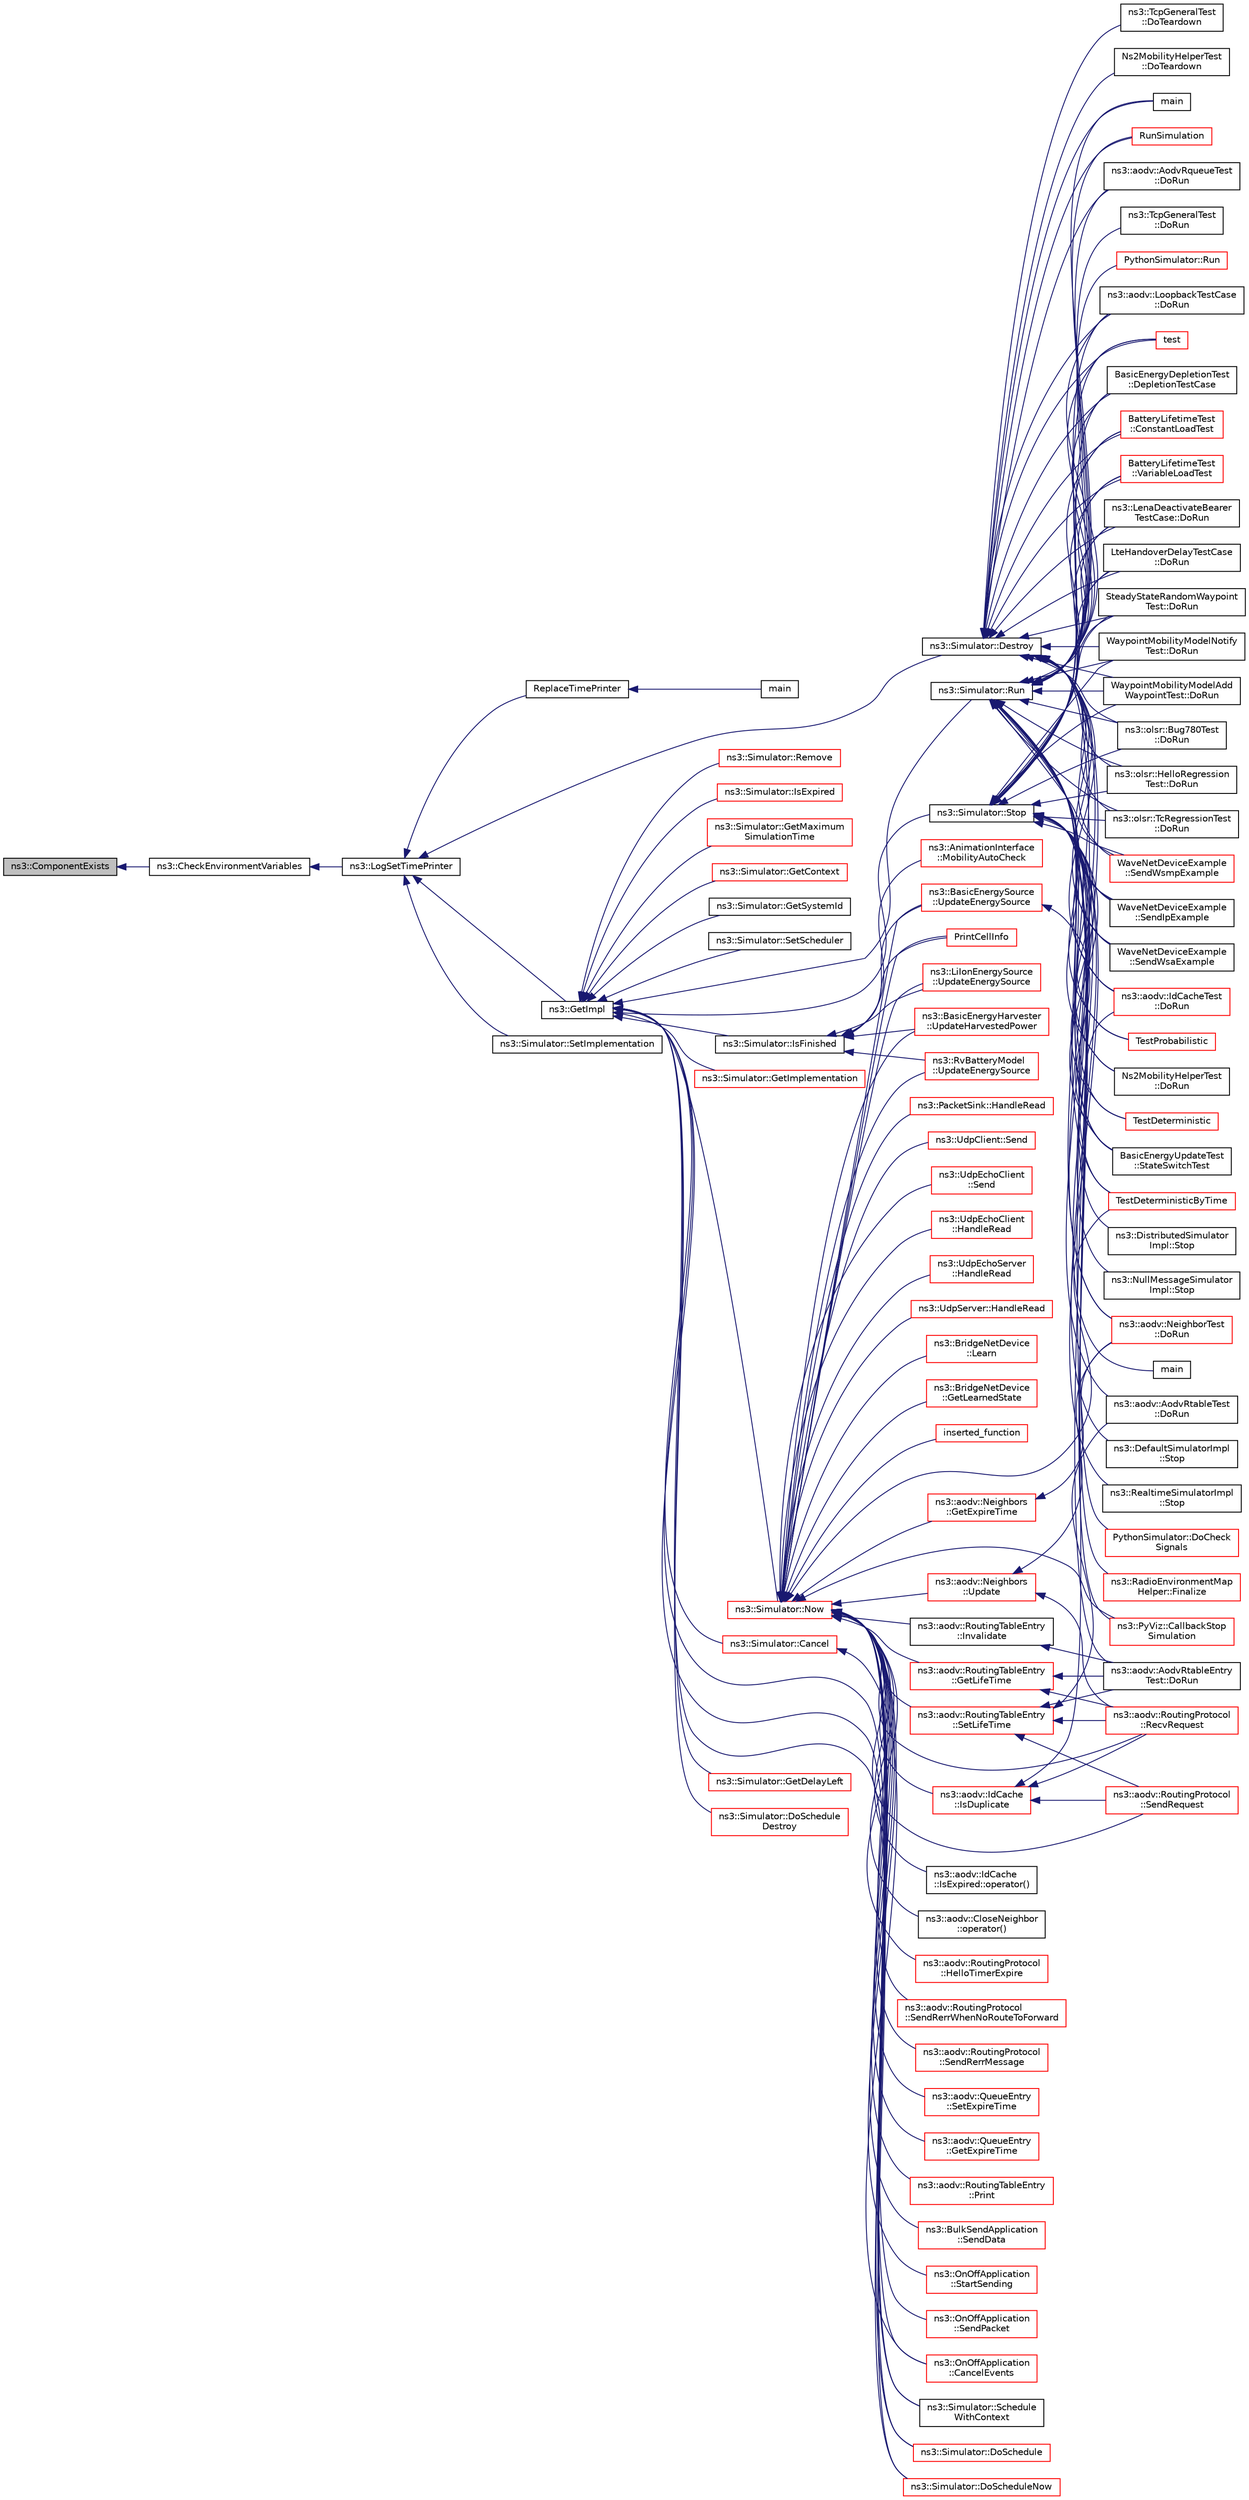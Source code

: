digraph "ns3::ComponentExists"
{
  edge [fontname="Helvetica",fontsize="10",labelfontname="Helvetica",labelfontsize="10"];
  node [fontname="Helvetica",fontsize="10",shape=record];
  rankdir="LR";
  Node1 [label="ns3::ComponentExists",height=0.2,width=0.4,color="black", fillcolor="grey75", style="filled", fontcolor="black"];
  Node1 -> Node2 [dir="back",color="midnightblue",fontsize="10",style="solid"];
  Node2 [label="ns3::CheckEnvironmentVariables",height=0.2,width=0.4,color="black", fillcolor="white", style="filled",URL="$d8/dff/group__logging.html#gacdc0bdeb2d8a90089d4fb09c4b8569ff"];
  Node2 -> Node3 [dir="back",color="midnightblue",fontsize="10",style="solid"];
  Node3 [label="ns3::LogSetTimePrinter",height=0.2,width=0.4,color="black", fillcolor="white", style="filled",URL="$d7/d2e/namespacens3.html#acf6a1749b3febc5a6a5b2b8620138d80"];
  Node3 -> Node4 [dir="back",color="midnightblue",fontsize="10",style="solid"];
  Node4 [label="ReplaceTimePrinter",height=0.2,width=0.4,color="black", fillcolor="white", style="filled",URL="$dd/d8e/sample-log-time-format_8cc.html#a27a66c094f2b03c9ec552bec80ba840b"];
  Node4 -> Node5 [dir="back",color="midnightblue",fontsize="10",style="solid"];
  Node5 [label="main",height=0.2,width=0.4,color="black", fillcolor="white", style="filled",URL="$dd/d8e/sample-log-time-format_8cc.html#a0ddf1224851353fc92bfbff6f499fa97"];
  Node3 -> Node6 [dir="back",color="midnightblue",fontsize="10",style="solid"];
  Node6 [label="ns3::GetImpl",height=0.2,width=0.4,color="black", fillcolor="white", style="filled",URL="$d4/d8b/group__simulator.html#ga42eb4eddad41528d4d99794a3dae3fd0",tooltip="Get the SimulatorImpl singleton. "];
  Node6 -> Node7 [dir="back",color="midnightblue",fontsize="10",style="solid"];
  Node7 [label="ns3::Simulator::SetScheduler",height=0.2,width=0.4,color="black", fillcolor="white", style="filled",URL="$d7/deb/classns3_1_1Simulator.html#a926ae3f3fc64b7ca23460a0bae02acd4",tooltip="Set the scheduler type with an ObjectFactory. "];
  Node6 -> Node8 [dir="back",color="midnightblue",fontsize="10",style="solid"];
  Node8 [label="ns3::Simulator::IsFinished",height=0.2,width=0.4,color="black", fillcolor="white", style="filled",URL="$d7/deb/classns3_1_1Simulator.html#aa8c662d04480705d09b3d65b4dea9d2f"];
  Node8 -> Node9 [dir="back",color="midnightblue",fontsize="10",style="solid"];
  Node9 [label="PrintCellInfo",height=0.2,width=0.4,color="red", fillcolor="white", style="filled",URL="$df/d15/examples_2li-ion-energy-source_8cc.html#a5a233214e03143292862c2a936b073eb"];
  Node8 -> Node10 [dir="back",color="midnightblue",fontsize="10",style="solid"];
  Node10 [label="ns3::LiIonEnergySource\l::UpdateEnergySource",height=0.2,width=0.4,color="red", fillcolor="white", style="filled",URL="$dd/d9d/classns3_1_1LiIonEnergySource.html#a189ac70234f5af2d1b1457ea43bd1b9f"];
  Node8 -> Node11 [dir="back",color="midnightblue",fontsize="10",style="solid"];
  Node11 [label="ns3::BasicEnergyHarvester\l::UpdateHarvestedPower",height=0.2,width=0.4,color="red", fillcolor="white", style="filled",URL="$d5/df9/classns3_1_1BasicEnergyHarvester.html#aa1a0d934e9024f469a6b06b3b960f34e"];
  Node8 -> Node12 [dir="back",color="midnightblue",fontsize="10",style="solid"];
  Node12 [label="ns3::BasicEnergySource\l::UpdateEnergySource",height=0.2,width=0.4,color="red", fillcolor="white", style="filled",URL="$d1/db4/classns3_1_1BasicEnergySource.html#a184cad1de97de7162e18f976d987bdaf"];
  Node12 -> Node13 [dir="back",color="midnightblue",fontsize="10",style="solid"];
  Node13 [label="BasicEnergyUpdateTest\l::StateSwitchTest",height=0.2,width=0.4,color="black", fillcolor="white", style="filled",URL="$d5/de0/classBasicEnergyUpdateTest.html#aebdf7df054db21ed34826ccdf208f6a6"];
  Node8 -> Node14 [dir="back",color="midnightblue",fontsize="10",style="solid"];
  Node14 [label="ns3::RvBatteryModel\l::UpdateEnergySource",height=0.2,width=0.4,color="red", fillcolor="white", style="filled",URL="$db/db8/classns3_1_1RvBatteryModel.html#ac0885eeb1b510ffe52531e7e68039d3e"];
  Node8 -> Node15 [dir="back",color="midnightblue",fontsize="10",style="solid"];
  Node15 [label="ns3::AnimationInterface\l::MobilityAutoCheck",height=0.2,width=0.4,color="red", fillcolor="white", style="filled",URL="$d6/d1a/classns3_1_1AnimationInterface.html#a23e31bf019017e94d49dd139718e93f4",tooltip="Mobility auto check function. "];
  Node6 -> Node16 [dir="back",color="midnightblue",fontsize="10",style="solid"];
  Node16 [label="ns3::Simulator::Run",height=0.2,width=0.4,color="black", fillcolor="white", style="filled",URL="$d7/deb/classns3_1_1Simulator.html#a84be982e6d03b62c3dc3303c75a9b909"];
  Node16 -> Node17 [dir="back",color="midnightblue",fontsize="10",style="solid"];
  Node17 [label="ns3::aodv::IdCacheTest\l::DoRun",height=0.2,width=0.4,color="red", fillcolor="white", style="filled",URL="$d7/d70/classns3_1_1aodv_1_1IdCacheTest.html#af48af2859e1e63cf946df38906f4d7a2",tooltip="Implementation to actually run this TestCase. "];
  Node16 -> Node18 [dir="back",color="midnightblue",fontsize="10",style="solid"];
  Node18 [label="ns3::aodv::NeighborTest\l::DoRun",height=0.2,width=0.4,color="red", fillcolor="white", style="filled",URL="$d0/d15/structns3_1_1aodv_1_1NeighborTest.html#aeb957b7644d6c77f5d0d43d2c160897f",tooltip="Implementation to actually run this TestCase. "];
  Node16 -> Node19 [dir="back",color="midnightblue",fontsize="10",style="solid"];
  Node19 [label="ns3::aodv::AodvRqueueTest\l::DoRun",height=0.2,width=0.4,color="black", fillcolor="white", style="filled",URL="$d3/d00/structns3_1_1aodv_1_1AodvRqueueTest.html#a7ec6b59547d19f9c08f2dcff06eecae3",tooltip="Implementation to actually run this TestCase. "];
  Node16 -> Node20 [dir="back",color="midnightblue",fontsize="10",style="solid"];
  Node20 [label="ns3::aodv::LoopbackTestCase\l::DoRun",height=0.2,width=0.4,color="black", fillcolor="white", style="filled",URL="$d2/d8c/classns3_1_1aodv_1_1LoopbackTestCase.html#aa4ecd46f743a971813870cff58563eab",tooltip="Implementation to actually run this TestCase. "];
  Node16 -> Node21 [dir="back",color="midnightblue",fontsize="10",style="solid"];
  Node21 [label="main",height=0.2,width=0.4,color="black", fillcolor="white", style="filled",URL="$d0/d88/csma-bridge-one-hop_8cc.html#a0ddf1224851353fc92bfbff6f499fa97"];
  Node16 -> Node22 [dir="back",color="midnightblue",fontsize="10",style="solid"];
  Node22 [label="PythonSimulator::Run",height=0.2,width=0.4,color="red", fillcolor="white", style="filled",URL="$d7/d8a/classPythonSimulator.html#ab712f4079b2b054f2ddc2ba57d840c18"];
  Node16 -> Node23 [dir="back",color="midnightblue",fontsize="10",style="solid"];
  Node23 [label="test",height=0.2,width=0.4,color="red", fillcolor="white", style="filled",URL="$d2/def/main-test-sync_8cc.html#a708a4c1a4d0c4acc4c447310dd4db27f"];
  Node16 -> Node13 [dir="back",color="midnightblue",fontsize="10",style="solid"];
  Node16 -> Node24 [dir="back",color="midnightblue",fontsize="10",style="solid"];
  Node24 [label="BasicEnergyDepletionTest\l::DepletionTestCase",height=0.2,width=0.4,color="black", fillcolor="white", style="filled",URL="$d0/d83/classBasicEnergyDepletionTest.html#a933f0ff2e50a5dc64b4312619405a05a"];
  Node16 -> Node25 [dir="back",color="midnightblue",fontsize="10",style="solid"];
  Node25 [label="BatteryLifetimeTest\l::ConstantLoadTest",height=0.2,width=0.4,color="red", fillcolor="white", style="filled",URL="$dd/d15/classBatteryLifetimeTest.html#a5cfb6c588872035454feb525491b1d52"];
  Node16 -> Node26 [dir="back",color="midnightblue",fontsize="10",style="solid"];
  Node26 [label="BatteryLifetimeTest\l::VariableLoadTest",height=0.2,width=0.4,color="red", fillcolor="white", style="filled",URL="$dd/d15/classBatteryLifetimeTest.html#aa6d0fb55387831f97d9834c47abfd669"];
  Node16 -> Node27 [dir="back",color="midnightblue",fontsize="10",style="solid"];
  Node27 [label="RunSimulation",height=0.2,width=0.4,color="red", fillcolor="white", style="filled",URL="$d9/d41/main-simple_8cc.html#aae4a035f2107d100249164fe508bac66"];
  Node16 -> Node28 [dir="back",color="midnightblue",fontsize="10",style="solid"];
  Node28 [label="ns3::TcpGeneralTest\l::DoRun",height=0.2,width=0.4,color="black", fillcolor="white", style="filled",URL="$d2/dfd/classns3_1_1TcpGeneralTest.html#a79f00453e60b95fcf8d22757593f5ed3",tooltip="Execute the tcp test. "];
  Node16 -> Node29 [dir="back",color="midnightblue",fontsize="10",style="solid"];
  Node29 [label="ns3::LenaDeactivateBearer\lTestCase::DoRun",height=0.2,width=0.4,color="black", fillcolor="white", style="filled",URL="$d4/d2f/classns3_1_1LenaDeactivateBearerTestCase.html#a214d777e46f96b701efdfd360871f53f",tooltip="Implementation to actually run this TestCase. "];
  Node16 -> Node30 [dir="back",color="midnightblue",fontsize="10",style="solid"];
  Node30 [label="LteHandoverDelayTestCase\l::DoRun",height=0.2,width=0.4,color="black", fillcolor="white", style="filled",URL="$d8/dde/classLteHandoverDelayTestCase.html#a2e5214b6dd2249de91ba0aa326b8c97d",tooltip="Implementation to actually run this TestCase. "];
  Node16 -> Node31 [dir="back",color="midnightblue",fontsize="10",style="solid"];
  Node31 [label="Ns2MobilityHelperTest\l::DoRun",height=0.2,width=0.4,color="black", fillcolor="white", style="filled",URL="$d8/da7/classNs2MobilityHelperTest.html#aa79cdb96d0a0882645114e6a088e8d60",tooltip="Go. "];
  Node16 -> Node32 [dir="back",color="midnightblue",fontsize="10",style="solid"];
  Node32 [label="SteadyStateRandomWaypoint\lTest::DoRun",height=0.2,width=0.4,color="black", fillcolor="white", style="filled",URL="$db/d67/classSteadyStateRandomWaypointTest.html#a06b559358eab241daa3a937a038729df",tooltip="Implementation to actually run this TestCase. "];
  Node16 -> Node33 [dir="back",color="midnightblue",fontsize="10",style="solid"];
  Node33 [label="WaypointMobilityModelNotify\lTest::DoRun",height=0.2,width=0.4,color="black", fillcolor="white", style="filled",URL="$d6/df3/classWaypointMobilityModelNotifyTest.html#a3806dd9c9361141fade8ce51021e33ff",tooltip="Implementation to actually run this TestCase. "];
  Node16 -> Node34 [dir="back",color="midnightblue",fontsize="10",style="solid"];
  Node34 [label="WaypointMobilityModelAdd\lWaypointTest::DoRun",height=0.2,width=0.4,color="black", fillcolor="white", style="filled",URL="$d7/d3d/classWaypointMobilityModelAddWaypointTest.html#afab2502065d56508a1c71a8c78115c25",tooltip="Implementation to actually run this TestCase. "];
  Node16 -> Node35 [dir="back",color="midnightblue",fontsize="10",style="solid"];
  Node35 [label="ns3::olsr::Bug780Test\l::DoRun",height=0.2,width=0.4,color="black", fillcolor="white", style="filled",URL="$d9/d95/classns3_1_1olsr_1_1Bug780Test.html#aea2f01c8e6af5f1363b67a23ccaaf030",tooltip="Go. "];
  Node16 -> Node36 [dir="back",color="midnightblue",fontsize="10",style="solid"];
  Node36 [label="ns3::olsr::HelloRegression\lTest::DoRun",height=0.2,width=0.4,color="black", fillcolor="white", style="filled",URL="$de/dad/classns3_1_1olsr_1_1HelloRegressionTest.html#a469da2871e46fb6d56da5820f5aa1982",tooltip="Go. "];
  Node16 -> Node37 [dir="back",color="midnightblue",fontsize="10",style="solid"];
  Node37 [label="ns3::olsr::TcRegressionTest\l::DoRun",height=0.2,width=0.4,color="black", fillcolor="white", style="filled",URL="$dd/dcb/classns3_1_1olsr_1_1TcRegressionTest.html#ab3215c11b0586486c641af620fb1bc0b",tooltip="Go. "];
  Node16 -> Node38 [dir="back",color="midnightblue",fontsize="10",style="solid"];
  Node38 [label="TestDeterministic",height=0.2,width=0.4,color="red", fillcolor="white", style="filled",URL="$d3/d63/main-propagation-loss_8cc.html#a4e5137292d7c72e9726190680c642e7d"];
  Node16 -> Node39 [dir="back",color="midnightblue",fontsize="10",style="solid"];
  Node39 [label="TestProbabilistic",height=0.2,width=0.4,color="red", fillcolor="white", style="filled",URL="$d3/d63/main-propagation-loss_8cc.html#a2c280e21b5e273cca8f71b0f167e034f"];
  Node16 -> Node40 [dir="back",color="midnightblue",fontsize="10",style="solid"];
  Node40 [label="TestDeterministicByTime",height=0.2,width=0.4,color="red", fillcolor="white", style="filled",URL="$d3/d63/main-propagation-loss_8cc.html#a093207d9d8a33b2bfc987434a52eeecc"];
  Node16 -> Node41 [dir="back",color="midnightblue",fontsize="10",style="solid"];
  Node41 [label="WaveNetDeviceExample\l::SendWsmpExample",height=0.2,width=0.4,color="red", fillcolor="white", style="filled",URL="$d2/dcc/classWaveNetDeviceExample.html#ad36808acd544ff68268912c9386213fe",tooltip="Send WSMP example function. "];
  Node16 -> Node42 [dir="back",color="midnightblue",fontsize="10",style="solid"];
  Node42 [label="WaveNetDeviceExample\l::SendIpExample",height=0.2,width=0.4,color="black", fillcolor="white", style="filled",URL="$d2/dcc/classWaveNetDeviceExample.html#a97da76e52cd76f5054e8c92cfae01a9e",tooltip="Send IP example function. "];
  Node16 -> Node43 [dir="back",color="midnightblue",fontsize="10",style="solid"];
  Node43 [label="WaveNetDeviceExample\l::SendWsaExample",height=0.2,width=0.4,color="black", fillcolor="white", style="filled",URL="$d2/dcc/classWaveNetDeviceExample.html#ac1725733b797a26cd3655b58adad965e",tooltip="Send WSA example. "];
  Node6 -> Node44 [dir="back",color="midnightblue",fontsize="10",style="solid"];
  Node44 [label="ns3::Simulator::Stop",height=0.2,width=0.4,color="black", fillcolor="white", style="filled",URL="$d7/deb/classns3_1_1Simulator.html#a2335ba5b62e9066e893fecb21b7f6afd"];
  Node44 -> Node20 [dir="back",color="midnightblue",fontsize="10",style="solid"];
  Node44 -> Node45 [dir="back",color="midnightblue",fontsize="10",style="solid"];
  Node45 [label="main",height=0.2,width=0.4,color="black", fillcolor="white", style="filled",URL="$dd/da4/brite-generic-example_8cc.html#a0ddf1224851353fc92bfbff6f499fa97"];
  Node44 -> Node46 [dir="back",color="midnightblue",fontsize="10",style="solid"];
  Node46 [label="PythonSimulator::DoCheck\lSignals",height=0.2,width=0.4,color="red", fillcolor="white", style="filled",URL="$d7/d8a/classPythonSimulator.html#ae490c91afff98be992a5b45ee216ce4a"];
  Node44 -> Node23 [dir="back",color="midnightblue",fontsize="10",style="solid"];
  Node44 -> Node47 [dir="back",color="midnightblue",fontsize="10",style="solid"];
  Node47 [label="ns3::DefaultSimulatorImpl\l::Stop",height=0.2,width=0.4,color="black", fillcolor="white", style="filled",URL="$de/d04/classns3_1_1DefaultSimulatorImpl.html#a2fbb62a5fc30f2bc09fe68a6346eab79"];
  Node44 -> Node48 [dir="back",color="midnightblue",fontsize="10",style="solid"];
  Node48 [label="ns3::RealtimeSimulatorImpl\l::Stop",height=0.2,width=0.4,color="black", fillcolor="white", style="filled",URL="$da/d73/classns3_1_1RealtimeSimulatorImpl.html#a771b84498d01a1be74a21a8058d9481c"];
  Node44 -> Node13 [dir="back",color="midnightblue",fontsize="10",style="solid"];
  Node44 -> Node24 [dir="back",color="midnightblue",fontsize="10",style="solid"];
  Node44 -> Node25 [dir="back",color="midnightblue",fontsize="10",style="solid"];
  Node44 -> Node26 [dir="back",color="midnightblue",fontsize="10",style="solid"];
  Node44 -> Node49 [dir="back",color="midnightblue",fontsize="10",style="solid"];
  Node49 [label="ns3::RadioEnvironmentMap\lHelper::Finalize",height=0.2,width=0.4,color="red", fillcolor="white", style="filled",URL="$de/d0e/classns3_1_1RadioEnvironmentMapHelper.html#a8788344609c6baed271618f06a33f3f9",tooltip="Called when the map generation procedure has been completed. "];
  Node44 -> Node29 [dir="back",color="midnightblue",fontsize="10",style="solid"];
  Node44 -> Node30 [dir="back",color="midnightblue",fontsize="10",style="solid"];
  Node44 -> Node31 [dir="back",color="midnightblue",fontsize="10",style="solid"];
  Node44 -> Node32 [dir="back",color="midnightblue",fontsize="10",style="solid"];
  Node44 -> Node33 [dir="back",color="midnightblue",fontsize="10",style="solid"];
  Node44 -> Node34 [dir="back",color="midnightblue",fontsize="10",style="solid"];
  Node44 -> Node50 [dir="back",color="midnightblue",fontsize="10",style="solid"];
  Node50 [label="ns3::DistributedSimulator\lImpl::Stop",height=0.2,width=0.4,color="black", fillcolor="white", style="filled",URL="$d7/df7/classns3_1_1DistributedSimulatorImpl.html#ac5c3ff4918441cb0671ecd8d5d54d7df"];
  Node44 -> Node51 [dir="back",color="midnightblue",fontsize="10",style="solid"];
  Node51 [label="ns3::NullMessageSimulator\lImpl::Stop",height=0.2,width=0.4,color="black", fillcolor="white", style="filled",URL="$db/dea/classns3_1_1NullMessageSimulatorImpl.html#a1216d19d0217c35d58704f64ae728c13"];
  Node44 -> Node35 [dir="back",color="midnightblue",fontsize="10",style="solid"];
  Node44 -> Node36 [dir="back",color="midnightblue",fontsize="10",style="solid"];
  Node44 -> Node37 [dir="back",color="midnightblue",fontsize="10",style="solid"];
  Node44 -> Node38 [dir="back",color="midnightblue",fontsize="10",style="solid"];
  Node44 -> Node39 [dir="back",color="midnightblue",fontsize="10",style="solid"];
  Node44 -> Node40 [dir="back",color="midnightblue",fontsize="10",style="solid"];
  Node44 -> Node52 [dir="back",color="midnightblue",fontsize="10",style="solid"];
  Node52 [label="ns3::PyViz::CallbackStop\lSimulation",height=0.2,width=0.4,color="red", fillcolor="white", style="filled",URL="$db/d7c/classns3_1_1PyViz.html#ad9baca9400bd2b9bc910539312550b5c",tooltip="stop simulation callback function "];
  Node44 -> Node41 [dir="back",color="midnightblue",fontsize="10",style="solid"];
  Node44 -> Node42 [dir="back",color="midnightblue",fontsize="10",style="solid"];
  Node44 -> Node43 [dir="back",color="midnightblue",fontsize="10",style="solid"];
  Node6 -> Node53 [dir="back",color="midnightblue",fontsize="10",style="solid"];
  Node53 [label="ns3::Simulator::Now",height=0.2,width=0.4,color="red", fillcolor="white", style="filled",URL="$d7/deb/classns3_1_1Simulator.html#ac3178fa975b419f7875e7105be122800"];
  Node53 -> Node54 [dir="back",color="midnightblue",fontsize="10",style="solid"];
  Node54 [label="ns3::aodv::IdCache\l::IsDuplicate",height=0.2,width=0.4,color="red", fillcolor="white", style="filled",URL="$d4/d92/classns3_1_1aodv_1_1IdCache.html#a6f32458e4f47ab3d977d8c81742b172c",tooltip="Check that entry (addr, id) exists in cache. Add entry, if it doesn&#39;t exist. "];
  Node54 -> Node55 [dir="back",color="midnightblue",fontsize="10",style="solid"];
  Node55 [label="ns3::aodv::RoutingProtocol\l::SendRequest",height=0.2,width=0.4,color="red", fillcolor="white", style="filled",URL="$db/dd0/classns3_1_1aodv_1_1RoutingProtocol.html#a483f8df4d7855b2a71e506f665ca0828",tooltip="Send RREQ. "];
  Node54 -> Node56 [dir="back",color="midnightblue",fontsize="10",style="solid"];
  Node56 [label="ns3::aodv::RoutingProtocol\l::RecvRequest",height=0.2,width=0.4,color="red", fillcolor="white", style="filled",URL="$db/dd0/classns3_1_1aodv_1_1RoutingProtocol.html#adc8555f0e1e8ba05ea80a412b412d064",tooltip="Receive RREQ. "];
  Node54 -> Node17 [dir="back",color="midnightblue",fontsize="10",style="solid"];
  Node53 -> Node57 [dir="back",color="midnightblue",fontsize="10",style="solid"];
  Node57 [label="ns3::aodv::IdCache\l::IsExpired::operator()",height=0.2,width=0.4,color="black", fillcolor="white", style="filled",URL="$dd/db8/structns3_1_1aodv_1_1IdCache_1_1IsExpired.html#a0b3a20e3b5caba41ac616c638e46b654"];
  Node53 -> Node58 [dir="back",color="midnightblue",fontsize="10",style="solid"];
  Node58 [label="ns3::aodv::Neighbors\l::GetExpireTime",height=0.2,width=0.4,color="red", fillcolor="white", style="filled",URL="$d7/d21/classns3_1_1aodv_1_1Neighbors.html#a08811b3c7cfcc0a152a05d2d582ea6eb",tooltip="Return expire time for neighbor node with address addr, if exists, else return 0. ..."];
  Node58 -> Node18 [dir="back",color="midnightblue",fontsize="10",style="solid"];
  Node53 -> Node59 [dir="back",color="midnightblue",fontsize="10",style="solid"];
  Node59 [label="ns3::aodv::Neighbors\l::Update",height=0.2,width=0.4,color="red", fillcolor="white", style="filled",URL="$d7/d21/classns3_1_1aodv_1_1Neighbors.html#a88577f05c06fbff8cf9ed281e9077f6e",tooltip="Update expire time for entry with address addr, if it exists, else add new entry. ..."];
  Node59 -> Node56 [dir="back",color="midnightblue",fontsize="10",style="solid"];
  Node59 -> Node18 [dir="back",color="midnightblue",fontsize="10",style="solid"];
  Node53 -> Node60 [dir="back",color="midnightblue",fontsize="10",style="solid"];
  Node60 [label="ns3::aodv::CloseNeighbor\l::operator()",height=0.2,width=0.4,color="black", fillcolor="white", style="filled",URL="$db/d80/structns3_1_1aodv_1_1CloseNeighbor.html#a1d20d60ac0f7d92abed2f4d4cae66aa1"];
  Node53 -> Node55 [dir="back",color="midnightblue",fontsize="10",style="solid"];
  Node53 -> Node56 [dir="back",color="midnightblue",fontsize="10",style="solid"];
  Node53 -> Node61 [dir="back",color="midnightblue",fontsize="10",style="solid"];
  Node61 [label="ns3::aodv::RoutingProtocol\l::HelloTimerExpire",height=0.2,width=0.4,color="red", fillcolor="white", style="filled",URL="$db/dd0/classns3_1_1aodv_1_1RoutingProtocol.html#a4dc002f2942cbcf436d16183c1c71f10",tooltip="Schedule next send of hello message. "];
  Node53 -> Node62 [dir="back",color="midnightblue",fontsize="10",style="solid"];
  Node62 [label="ns3::aodv::RoutingProtocol\l::SendRerrWhenNoRouteToForward",height=0.2,width=0.4,color="red", fillcolor="white", style="filled",URL="$db/dd0/classns3_1_1aodv_1_1RoutingProtocol.html#aa8b4c8c3811348aa19e76218523796af"];
  Node53 -> Node63 [dir="back",color="midnightblue",fontsize="10",style="solid"];
  Node63 [label="ns3::aodv::RoutingProtocol\l::SendRerrMessage",height=0.2,width=0.4,color="red", fillcolor="white", style="filled",URL="$db/dd0/classns3_1_1aodv_1_1RoutingProtocol.html#abc216040fe7b7ac100ea7bf2ce9a0bdb",tooltip="Forward RERR. "];
  Node53 -> Node64 [dir="back",color="midnightblue",fontsize="10",style="solid"];
  Node64 [label="ns3::aodv::QueueEntry\l::SetExpireTime",height=0.2,width=0.4,color="red", fillcolor="white", style="filled",URL="$df/da1/classns3_1_1aodv_1_1QueueEntry.html#aa1837744c201bb1c76532ac6b8c916e8"];
  Node53 -> Node65 [dir="back",color="midnightblue",fontsize="10",style="solid"];
  Node65 [label="ns3::aodv::QueueEntry\l::GetExpireTime",height=0.2,width=0.4,color="red", fillcolor="white", style="filled",URL="$df/da1/classns3_1_1aodv_1_1QueueEntry.html#a4708195804d9c474a20e4e581a814622"];
  Node53 -> Node66 [dir="back",color="midnightblue",fontsize="10",style="solid"];
  Node66 [label="ns3::aodv::RoutingTableEntry\l::Invalidate",height=0.2,width=0.4,color="black", fillcolor="white", style="filled",URL="$d7/d69/classns3_1_1aodv_1_1RoutingTableEntry.html#a828a495f05feac45830d398ad0704e5f",tooltip="Mark entry as \"down\" (i.e. disable it) "];
  Node66 -> Node67 [dir="back",color="midnightblue",fontsize="10",style="solid"];
  Node67 [label="ns3::aodv::AodvRtableEntry\lTest::DoRun",height=0.2,width=0.4,color="black", fillcolor="white", style="filled",URL="$d1/de6/structns3_1_1aodv_1_1AodvRtableEntryTest.html#ad1739d41fc9618c26b8c43e9ad45a60b",tooltip="Implementation to actually run this TestCase. "];
  Node53 -> Node68 [dir="back",color="midnightblue",fontsize="10",style="solid"];
  Node68 [label="ns3::aodv::RoutingTableEntry\l::Print",height=0.2,width=0.4,color="red", fillcolor="white", style="filled",URL="$d7/d69/classns3_1_1aodv_1_1RoutingTableEntry.html#abe0a4cb20972ee53d3d6032e3af42d8a"];
  Node53 -> Node69 [dir="back",color="midnightblue",fontsize="10",style="solid"];
  Node69 [label="ns3::aodv::RoutingTableEntry\l::SetLifeTime",height=0.2,width=0.4,color="red", fillcolor="white", style="filled",URL="$d7/d69/classns3_1_1aodv_1_1RoutingTableEntry.html#a4ae3e687225c45915155b4e7f0f76b53"];
  Node69 -> Node55 [dir="back",color="midnightblue",fontsize="10",style="solid"];
  Node69 -> Node56 [dir="back",color="midnightblue",fontsize="10",style="solid"];
  Node69 -> Node67 [dir="back",color="midnightblue",fontsize="10",style="solid"];
  Node69 -> Node70 [dir="back",color="midnightblue",fontsize="10",style="solid"];
  Node70 [label="ns3::aodv::AodvRtableTest\l::DoRun",height=0.2,width=0.4,color="black", fillcolor="white", style="filled",URL="$de/d00/structns3_1_1aodv_1_1AodvRtableTest.html#a9eb10e0a4367097b064fe9875d21e329",tooltip="Implementation to actually run this TestCase. "];
  Node53 -> Node71 [dir="back",color="midnightblue",fontsize="10",style="solid"];
  Node71 [label="ns3::aodv::RoutingTableEntry\l::GetLifeTime",height=0.2,width=0.4,color="red", fillcolor="white", style="filled",URL="$d7/d69/classns3_1_1aodv_1_1RoutingTableEntry.html#a342145eb4c5e8300a3895028f7915a74"];
  Node71 -> Node56 [dir="back",color="midnightblue",fontsize="10",style="solid"];
  Node71 -> Node67 [dir="back",color="midnightblue",fontsize="10",style="solid"];
  Node53 -> Node72 [dir="back",color="midnightblue",fontsize="10",style="solid"];
  Node72 [label="ns3::BulkSendApplication\l::SendData",height=0.2,width=0.4,color="red", fillcolor="white", style="filled",URL="$de/dc0/classns3_1_1BulkSendApplication.html#afada5c9e192f74cce5eb7f99595d60da",tooltip="Send data until the L4 transmission buffer is full. "];
  Node53 -> Node73 [dir="back",color="midnightblue",fontsize="10",style="solid"];
  Node73 [label="ns3::OnOffApplication\l::CancelEvents",height=0.2,width=0.4,color="red", fillcolor="white", style="filled",URL="$dc/d04/classns3_1_1OnOffApplication.html#afb253c6f54b73e7ca4599ad5541bce5c",tooltip="Cancel all pending events. "];
  Node53 -> Node74 [dir="back",color="midnightblue",fontsize="10",style="solid"];
  Node74 [label="ns3::OnOffApplication\l::StartSending",height=0.2,width=0.4,color="red", fillcolor="white", style="filled",URL="$dc/d04/classns3_1_1OnOffApplication.html#ac3d42b6fa582b938e0197c1b8c015583",tooltip="Start an On period. "];
  Node53 -> Node75 [dir="back",color="midnightblue",fontsize="10",style="solid"];
  Node75 [label="ns3::OnOffApplication\l::SendPacket",height=0.2,width=0.4,color="red", fillcolor="white", style="filled",URL="$dc/d04/classns3_1_1OnOffApplication.html#afe6fb4d4e772370c797b722dbe6f7e3f",tooltip="Send a packet. "];
  Node53 -> Node76 [dir="back",color="midnightblue",fontsize="10",style="solid"];
  Node76 [label="ns3::PacketSink::HandleRead",height=0.2,width=0.4,color="red", fillcolor="white", style="filled",URL="$d9/dcb/classns3_1_1PacketSink.html#a6bffa1d7397f8aa2588a19686301de55",tooltip="Handle a packet received by the application. "];
  Node53 -> Node77 [dir="back",color="midnightblue",fontsize="10",style="solid"];
  Node77 [label="ns3::UdpClient::Send",height=0.2,width=0.4,color="red", fillcolor="white", style="filled",URL="$de/da9/classns3_1_1UdpClient.html#a1f30c47c9851f26913dbff4560979868",tooltip="Send a packet. "];
  Node53 -> Node78 [dir="back",color="midnightblue",fontsize="10",style="solid"];
  Node78 [label="ns3::UdpEchoClient\l::Send",height=0.2,width=0.4,color="red", fillcolor="white", style="filled",URL="$de/d6b/classns3_1_1UdpEchoClient.html#acdbfd43efe67c30d2eb0b92a8dcbcdde",tooltip="Send a packet. "];
  Node53 -> Node79 [dir="back",color="midnightblue",fontsize="10",style="solid"];
  Node79 [label="ns3::UdpEchoClient\l::HandleRead",height=0.2,width=0.4,color="red", fillcolor="white", style="filled",URL="$de/d6b/classns3_1_1UdpEchoClient.html#a44ea5f4d53219277cde466b9141d0d12",tooltip="Handle a packet reception. "];
  Node53 -> Node80 [dir="back",color="midnightblue",fontsize="10",style="solid"];
  Node80 [label="ns3::UdpEchoServer\l::HandleRead",height=0.2,width=0.4,color="red", fillcolor="white", style="filled",URL="$df/dc8/classns3_1_1UdpEchoServer.html#adcb6eb00f837652d738d2357ef7c11a3",tooltip="Handle a packet reception. "];
  Node53 -> Node81 [dir="back",color="midnightblue",fontsize="10",style="solid"];
  Node81 [label="ns3::UdpServer::HandleRead",height=0.2,width=0.4,color="red", fillcolor="white", style="filled",URL="$d0/d90/classns3_1_1UdpServer.html#a65a01672657a4a49f65cd3c3bb1ee420",tooltip="Handle a packet reception. "];
  Node53 -> Node82 [dir="back",color="midnightblue",fontsize="10",style="solid"];
  Node82 [label="ns3::BridgeNetDevice\l::Learn",height=0.2,width=0.4,color="red", fillcolor="white", style="filled",URL="$d9/d8d/classns3_1_1BridgeNetDevice.html#a9e0a97f4e3b3aa2cd1a3516cb739f721",tooltip="Learns the port a MAC address is sending from. "];
  Node53 -> Node83 [dir="back",color="midnightblue",fontsize="10",style="solid"];
  Node83 [label="ns3::BridgeNetDevice\l::GetLearnedState",height=0.2,width=0.4,color="red", fillcolor="white", style="filled",URL="$d9/d8d/classns3_1_1BridgeNetDevice.html#a944d20ca7524ef699812e653670407b6",tooltip="Gets the port associated to a source address. "];
  Node53 -> Node84 [dir="back",color="midnightblue",fontsize="10",style="solid"];
  Node84 [label="inserted_function",height=0.2,width=0.4,color="red", fillcolor="white", style="filled",URL="$d2/def/main-test-sync_8cc.html#a9b03c33f77fcea8b7888887fed6aa11f"];
  Node53 -> Node85 [dir="back",color="midnightblue",fontsize="10",style="solid"];
  Node85 [label="ns3::Simulator::Schedule\lWithContext",height=0.2,width=0.4,color="black", fillcolor="white", style="filled",URL="$d7/deb/classns3_1_1Simulator.html#a5ba9b2de598375791433f1bb9ba9ca83"];
  Node53 -> Node86 [dir="back",color="midnightblue",fontsize="10",style="solid"];
  Node86 [label="ns3::Simulator::DoSchedule",height=0.2,width=0.4,color="red", fillcolor="white", style="filled",URL="$d7/deb/classns3_1_1Simulator.html#a47af23973938819bdc89cb2807e09ed5"];
  Node53 -> Node87 [dir="back",color="midnightblue",fontsize="10",style="solid"];
  Node87 [label="ns3::Simulator::DoScheduleNow",height=0.2,width=0.4,color="red", fillcolor="white", style="filled",URL="$d7/deb/classns3_1_1Simulator.html#a9377ee62d67f7923318c4313a3b285f8"];
  Node53 -> Node9 [dir="back",color="midnightblue",fontsize="10",style="solid"];
  Node53 -> Node10 [dir="back",color="midnightblue",fontsize="10",style="solid"];
  Node53 -> Node11 [dir="back",color="midnightblue",fontsize="10",style="solid"];
  Node53 -> Node12 [dir="back",color="midnightblue",fontsize="10",style="solid"];
  Node53 -> Node14 [dir="back",color="midnightblue",fontsize="10",style="solid"];
  Node53 -> Node40 [dir="back",color="midnightblue",fontsize="10",style="solid"];
  Node53 -> Node52 [dir="back",color="midnightblue",fontsize="10",style="solid"];
  Node6 -> Node88 [dir="back",color="midnightblue",fontsize="10",style="solid"];
  Node88 [label="ns3::Simulator::GetDelayLeft",height=0.2,width=0.4,color="red", fillcolor="white", style="filled",URL="$d7/deb/classns3_1_1Simulator.html#af2c7b4285454aa5062bd2df2bb7a7ab9"];
  Node6 -> Node85 [dir="back",color="midnightblue",fontsize="10",style="solid"];
  Node6 -> Node86 [dir="back",color="midnightblue",fontsize="10",style="solid"];
  Node6 -> Node87 [dir="back",color="midnightblue",fontsize="10",style="solid"];
  Node6 -> Node89 [dir="back",color="midnightblue",fontsize="10",style="solid"];
  Node89 [label="ns3::Simulator::DoSchedule\lDestroy",height=0.2,width=0.4,color="red", fillcolor="white", style="filled",URL="$d7/deb/classns3_1_1Simulator.html#a00139c9c4e854aca72063485518c0d52"];
  Node6 -> Node90 [dir="back",color="midnightblue",fontsize="10",style="solid"];
  Node90 [label="ns3::Simulator::Remove",height=0.2,width=0.4,color="red", fillcolor="white", style="filled",URL="$d7/deb/classns3_1_1Simulator.html#ae30cacdda6cd0d5d62a8f2097b320506"];
  Node6 -> Node91 [dir="back",color="midnightblue",fontsize="10",style="solid"];
  Node91 [label="ns3::Simulator::Cancel",height=0.2,width=0.4,color="red", fillcolor="white", style="filled",URL="$d7/deb/classns3_1_1Simulator.html#a1b903a62d6117ef28f7ba3c6500689bf"];
  Node91 -> Node73 [dir="back",color="midnightblue",fontsize="10",style="solid"];
  Node6 -> Node92 [dir="back",color="midnightblue",fontsize="10",style="solid"];
  Node92 [label="ns3::Simulator::IsExpired",height=0.2,width=0.4,color="red", fillcolor="white", style="filled",URL="$d7/deb/classns3_1_1Simulator.html#a83ac8425c319a29b64f6d3b2ffc61e9c"];
  Node6 -> Node93 [dir="back",color="midnightblue",fontsize="10",style="solid"];
  Node93 [label="ns3::Simulator::GetMaximum\lSimulationTime",height=0.2,width=0.4,color="red", fillcolor="white", style="filled",URL="$d7/deb/classns3_1_1Simulator.html#aa8dbab888dca7bf3528421d2c5e67f99"];
  Node6 -> Node94 [dir="back",color="midnightblue",fontsize="10",style="solid"];
  Node94 [label="ns3::Simulator::GetContext",height=0.2,width=0.4,color="red", fillcolor="white", style="filled",URL="$d7/deb/classns3_1_1Simulator.html#a8514b74ee2c42916b351b33c4a963bb0"];
  Node6 -> Node95 [dir="back",color="midnightblue",fontsize="10",style="solid"];
  Node95 [label="ns3::Simulator::GetSystemId",height=0.2,width=0.4,color="black", fillcolor="white", style="filled",URL="$d7/deb/classns3_1_1Simulator.html#ac956436096243081b306fe4d95040d42"];
  Node6 -> Node96 [dir="back",color="midnightblue",fontsize="10",style="solid"];
  Node96 [label="ns3::Simulator::GetImplementation",height=0.2,width=0.4,color="red", fillcolor="white", style="filled",URL="$d7/deb/classns3_1_1Simulator.html#afdbe7c7695132b3fae7cb0b5d67c04e3",tooltip="Get the SimulatorImpl singleton. "];
  Node3 -> Node97 [dir="back",color="midnightblue",fontsize="10",style="solid"];
  Node97 [label="ns3::Simulator::Destroy",height=0.2,width=0.4,color="black", fillcolor="white", style="filled",URL="$d7/deb/classns3_1_1Simulator.html#a2a056e59a6623225df0957eda0ee8252"];
  Node97 -> Node17 [dir="back",color="midnightblue",fontsize="10",style="solid"];
  Node97 -> Node18 [dir="back",color="midnightblue",fontsize="10",style="solid"];
  Node97 -> Node19 [dir="back",color="midnightblue",fontsize="10",style="solid"];
  Node97 -> Node67 [dir="back",color="midnightblue",fontsize="10",style="solid"];
  Node97 -> Node70 [dir="back",color="midnightblue",fontsize="10",style="solid"];
  Node97 -> Node20 [dir="back",color="midnightblue",fontsize="10",style="solid"];
  Node97 -> Node21 [dir="back",color="midnightblue",fontsize="10",style="solid"];
  Node97 -> Node23 [dir="back",color="midnightblue",fontsize="10",style="solid"];
  Node97 -> Node13 [dir="back",color="midnightblue",fontsize="10",style="solid"];
  Node97 -> Node24 [dir="back",color="midnightblue",fontsize="10",style="solid"];
  Node97 -> Node25 [dir="back",color="midnightblue",fontsize="10",style="solid"];
  Node97 -> Node26 [dir="back",color="midnightblue",fontsize="10",style="solid"];
  Node97 -> Node27 [dir="back",color="midnightblue",fontsize="10",style="solid"];
  Node97 -> Node98 [dir="back",color="midnightblue",fontsize="10",style="solid"];
  Node98 [label="ns3::TcpGeneralTest\l::DoTeardown",height=0.2,width=0.4,color="black", fillcolor="white", style="filled",URL="$d2/dfd/classns3_1_1TcpGeneralTest.html#ae26a8f8ef494d87c4645892f3845f337",tooltip="Teardown the TCP test. "];
  Node97 -> Node29 [dir="back",color="midnightblue",fontsize="10",style="solid"];
  Node97 -> Node30 [dir="back",color="midnightblue",fontsize="10",style="solid"];
  Node97 -> Node99 [dir="back",color="midnightblue",fontsize="10",style="solid"];
  Node99 [label="Ns2MobilityHelperTest\l::DoTeardown",height=0.2,width=0.4,color="black", fillcolor="white", style="filled",URL="$d8/da7/classNs2MobilityHelperTest.html#a28be948759976bf88e6241fab01b794b",tooltip="Implementation to do any local setup required for this TestCase. "];
  Node97 -> Node32 [dir="back",color="midnightblue",fontsize="10",style="solid"];
  Node97 -> Node33 [dir="back",color="midnightblue",fontsize="10",style="solid"];
  Node97 -> Node34 [dir="back",color="midnightblue",fontsize="10",style="solid"];
  Node97 -> Node35 [dir="back",color="midnightblue",fontsize="10",style="solid"];
  Node97 -> Node36 [dir="back",color="midnightblue",fontsize="10",style="solid"];
  Node97 -> Node37 [dir="back",color="midnightblue",fontsize="10",style="solid"];
  Node97 -> Node41 [dir="back",color="midnightblue",fontsize="10",style="solid"];
  Node97 -> Node42 [dir="back",color="midnightblue",fontsize="10",style="solid"];
  Node97 -> Node43 [dir="back",color="midnightblue",fontsize="10",style="solid"];
  Node3 -> Node100 [dir="back",color="midnightblue",fontsize="10",style="solid"];
  Node100 [label="ns3::Simulator::SetImplementation",height=0.2,width=0.4,color="black", fillcolor="white", style="filled",URL="$d7/deb/classns3_1_1Simulator.html#ae9c56e0f229fd981f5fdf99650953473"];
}
